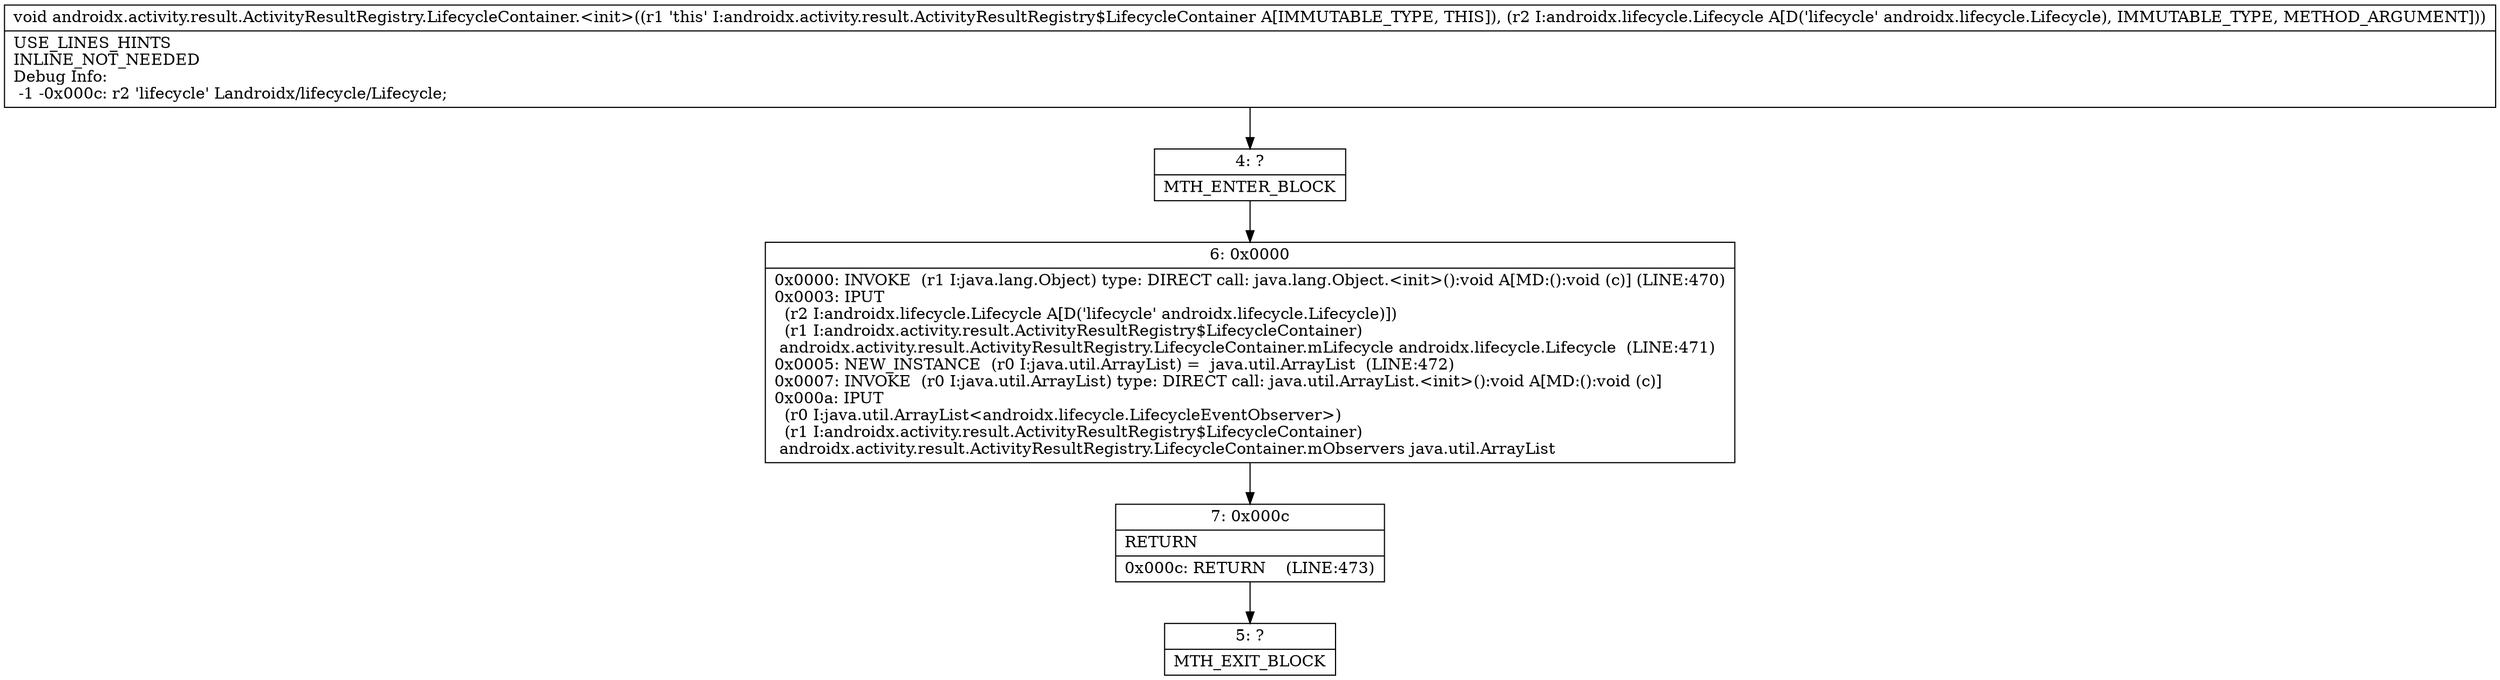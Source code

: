 digraph "CFG forandroidx.activity.result.ActivityResultRegistry.LifecycleContainer.\<init\>(Landroidx\/lifecycle\/Lifecycle;)V" {
Node_4 [shape=record,label="{4\:\ ?|MTH_ENTER_BLOCK\l}"];
Node_6 [shape=record,label="{6\:\ 0x0000|0x0000: INVOKE  (r1 I:java.lang.Object) type: DIRECT call: java.lang.Object.\<init\>():void A[MD:():void (c)] (LINE:470)\l0x0003: IPUT  \l  (r2 I:androidx.lifecycle.Lifecycle A[D('lifecycle' androidx.lifecycle.Lifecycle)])\l  (r1 I:androidx.activity.result.ActivityResultRegistry$LifecycleContainer)\l androidx.activity.result.ActivityResultRegistry.LifecycleContainer.mLifecycle androidx.lifecycle.Lifecycle  (LINE:471)\l0x0005: NEW_INSTANCE  (r0 I:java.util.ArrayList) =  java.util.ArrayList  (LINE:472)\l0x0007: INVOKE  (r0 I:java.util.ArrayList) type: DIRECT call: java.util.ArrayList.\<init\>():void A[MD:():void (c)]\l0x000a: IPUT  \l  (r0 I:java.util.ArrayList\<androidx.lifecycle.LifecycleEventObserver\>)\l  (r1 I:androidx.activity.result.ActivityResultRegistry$LifecycleContainer)\l androidx.activity.result.ActivityResultRegistry.LifecycleContainer.mObservers java.util.ArrayList \l}"];
Node_7 [shape=record,label="{7\:\ 0x000c|RETURN\l|0x000c: RETURN    (LINE:473)\l}"];
Node_5 [shape=record,label="{5\:\ ?|MTH_EXIT_BLOCK\l}"];
MethodNode[shape=record,label="{void androidx.activity.result.ActivityResultRegistry.LifecycleContainer.\<init\>((r1 'this' I:androidx.activity.result.ActivityResultRegistry$LifecycleContainer A[IMMUTABLE_TYPE, THIS]), (r2 I:androidx.lifecycle.Lifecycle A[D('lifecycle' androidx.lifecycle.Lifecycle), IMMUTABLE_TYPE, METHOD_ARGUMENT]))  | USE_LINES_HINTS\lINLINE_NOT_NEEDED\lDebug Info:\l  \-1 \-0x000c: r2 'lifecycle' Landroidx\/lifecycle\/Lifecycle;\l}"];
MethodNode -> Node_4;Node_4 -> Node_6;
Node_6 -> Node_7;
Node_7 -> Node_5;
}

